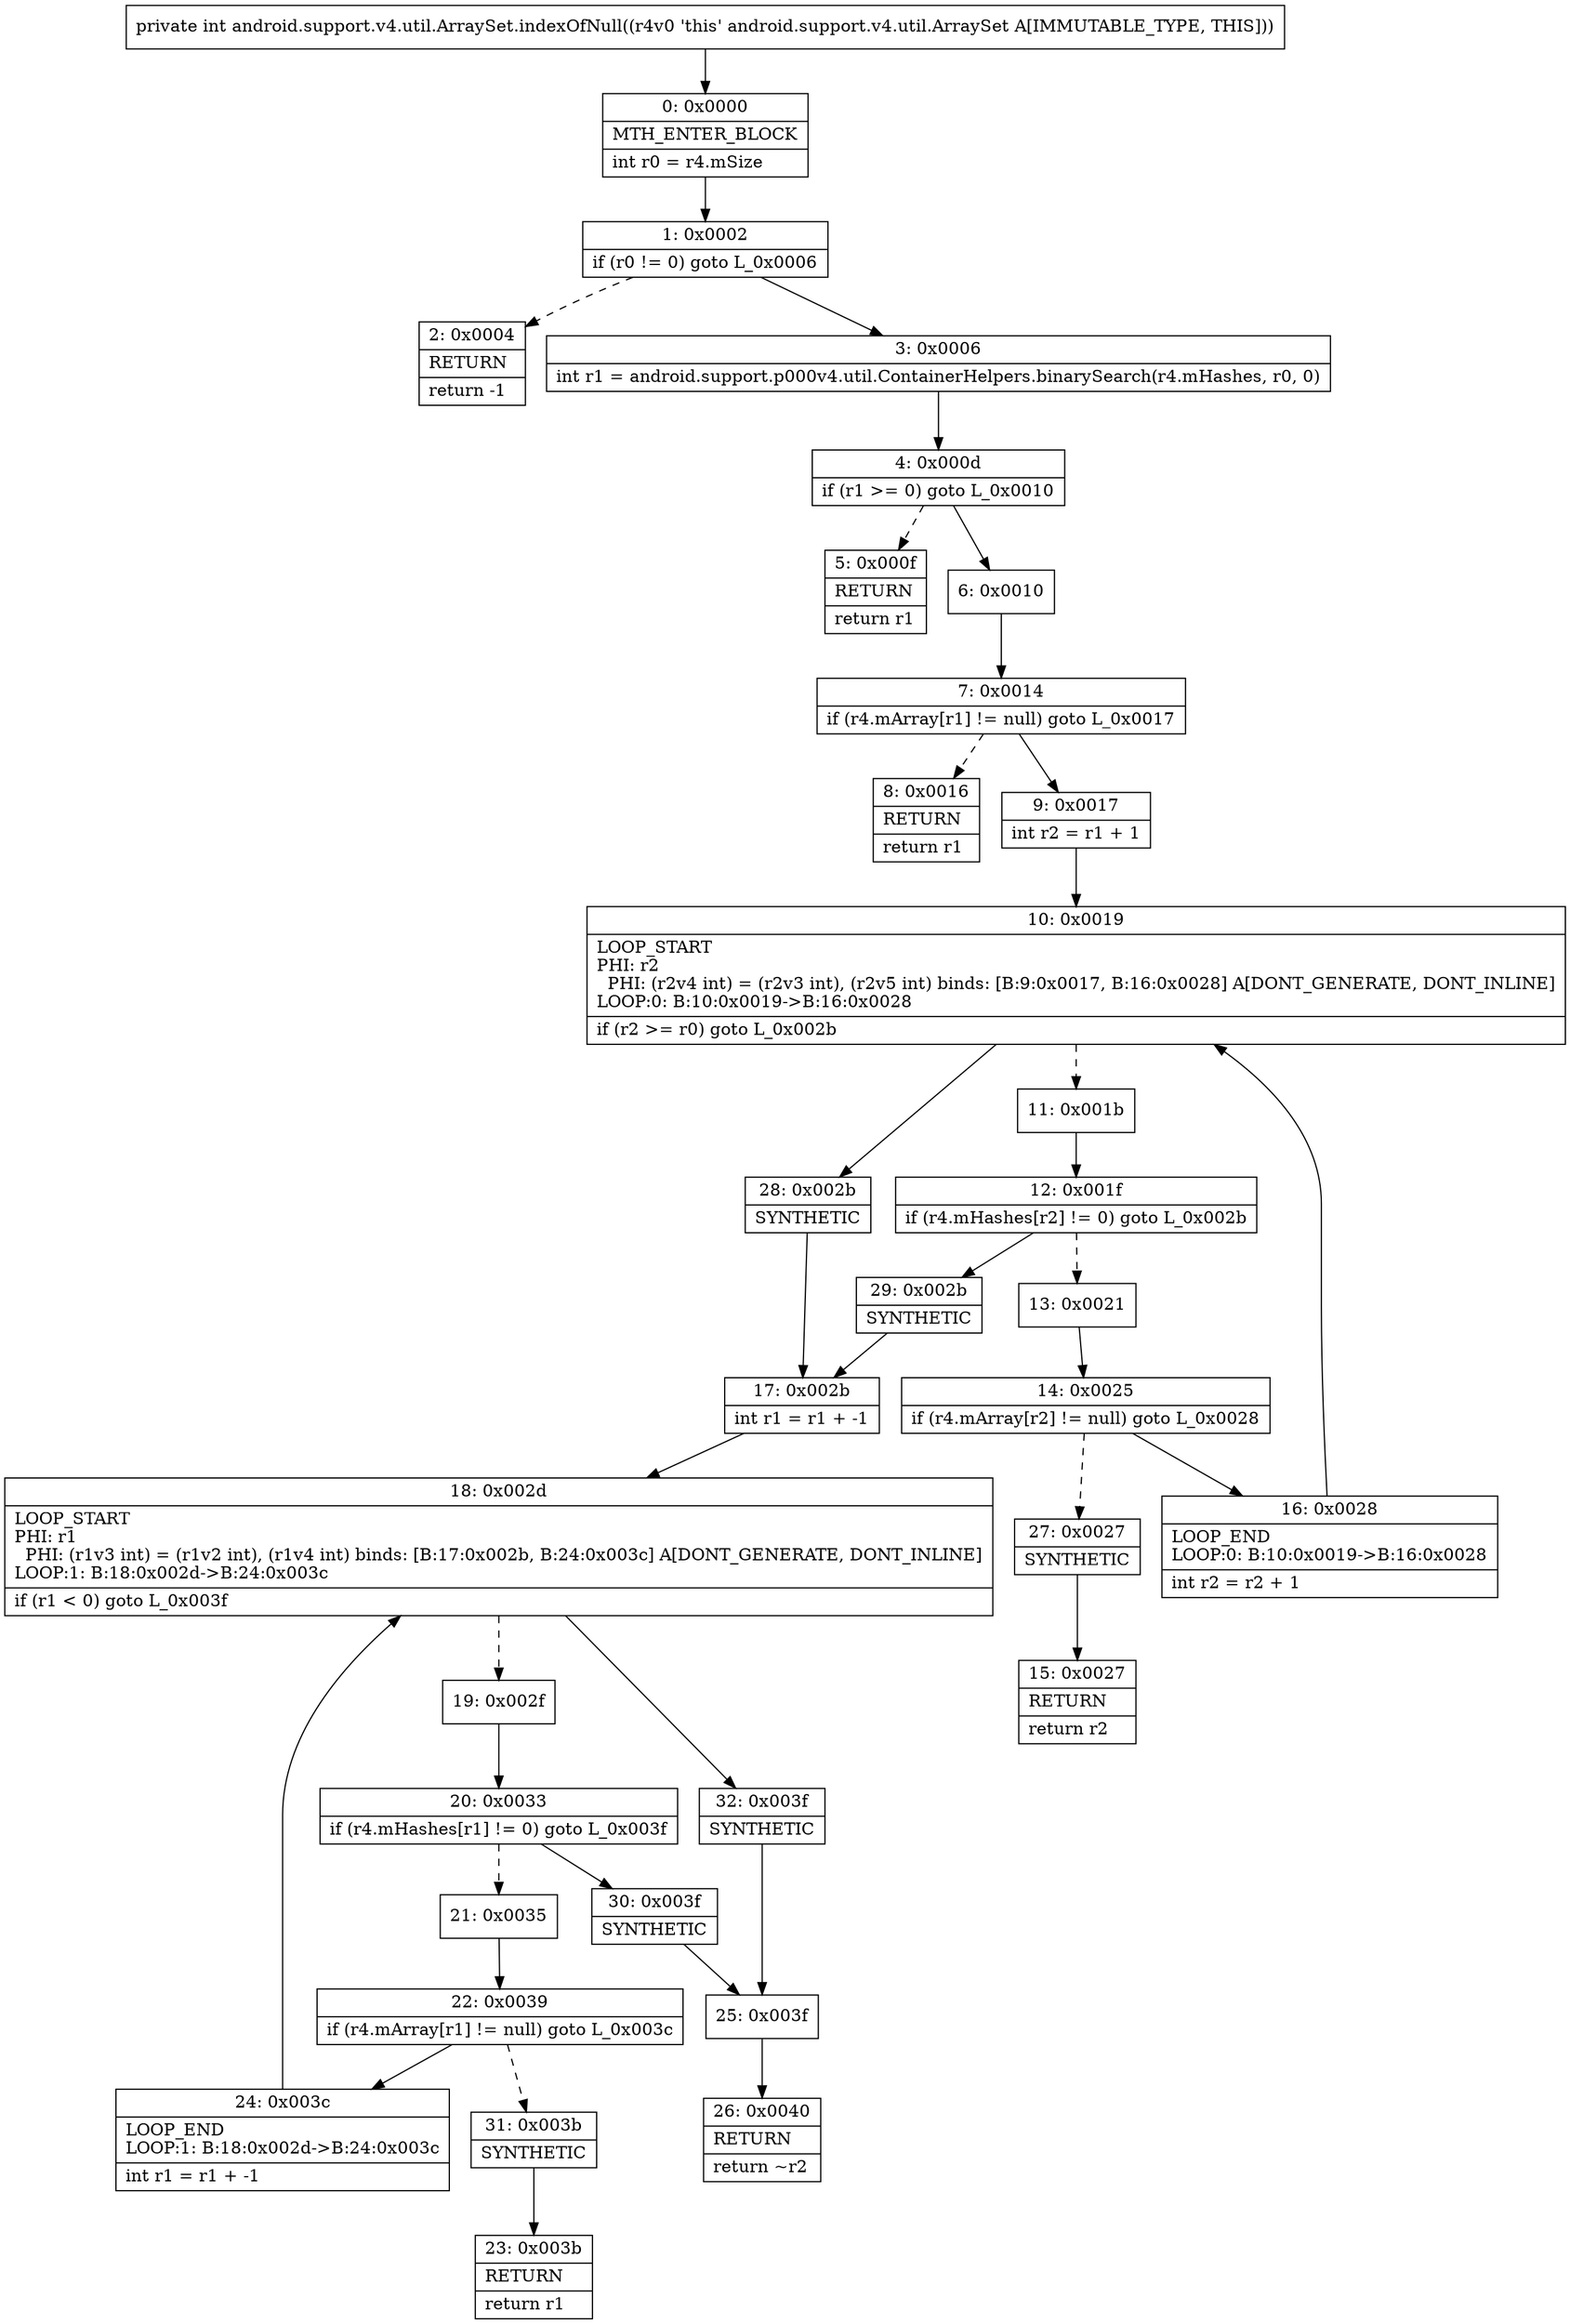 digraph "CFG forandroid.support.v4.util.ArraySet.indexOfNull()I" {
Node_0 [shape=record,label="{0\:\ 0x0000|MTH_ENTER_BLOCK\l|int r0 = r4.mSize\l}"];
Node_1 [shape=record,label="{1\:\ 0x0002|if (r0 != 0) goto L_0x0006\l}"];
Node_2 [shape=record,label="{2\:\ 0x0004|RETURN\l|return \-1\l}"];
Node_3 [shape=record,label="{3\:\ 0x0006|int r1 = android.support.p000v4.util.ContainerHelpers.binarySearch(r4.mHashes, r0, 0)\l}"];
Node_4 [shape=record,label="{4\:\ 0x000d|if (r1 \>= 0) goto L_0x0010\l}"];
Node_5 [shape=record,label="{5\:\ 0x000f|RETURN\l|return r1\l}"];
Node_6 [shape=record,label="{6\:\ 0x0010}"];
Node_7 [shape=record,label="{7\:\ 0x0014|if (r4.mArray[r1] != null) goto L_0x0017\l}"];
Node_8 [shape=record,label="{8\:\ 0x0016|RETURN\l|return r1\l}"];
Node_9 [shape=record,label="{9\:\ 0x0017|int r2 = r1 + 1\l}"];
Node_10 [shape=record,label="{10\:\ 0x0019|LOOP_START\lPHI: r2 \l  PHI: (r2v4 int) = (r2v3 int), (r2v5 int) binds: [B:9:0x0017, B:16:0x0028] A[DONT_GENERATE, DONT_INLINE]\lLOOP:0: B:10:0x0019\-\>B:16:0x0028\l|if (r2 \>= r0) goto L_0x002b\l}"];
Node_11 [shape=record,label="{11\:\ 0x001b}"];
Node_12 [shape=record,label="{12\:\ 0x001f|if (r4.mHashes[r2] != 0) goto L_0x002b\l}"];
Node_13 [shape=record,label="{13\:\ 0x0021}"];
Node_14 [shape=record,label="{14\:\ 0x0025|if (r4.mArray[r2] != null) goto L_0x0028\l}"];
Node_15 [shape=record,label="{15\:\ 0x0027|RETURN\l|return r2\l}"];
Node_16 [shape=record,label="{16\:\ 0x0028|LOOP_END\lLOOP:0: B:10:0x0019\-\>B:16:0x0028\l|int r2 = r2 + 1\l}"];
Node_17 [shape=record,label="{17\:\ 0x002b|int r1 = r1 + \-1\l}"];
Node_18 [shape=record,label="{18\:\ 0x002d|LOOP_START\lPHI: r1 \l  PHI: (r1v3 int) = (r1v2 int), (r1v4 int) binds: [B:17:0x002b, B:24:0x003c] A[DONT_GENERATE, DONT_INLINE]\lLOOP:1: B:18:0x002d\-\>B:24:0x003c\l|if (r1 \< 0) goto L_0x003f\l}"];
Node_19 [shape=record,label="{19\:\ 0x002f}"];
Node_20 [shape=record,label="{20\:\ 0x0033|if (r4.mHashes[r1] != 0) goto L_0x003f\l}"];
Node_21 [shape=record,label="{21\:\ 0x0035}"];
Node_22 [shape=record,label="{22\:\ 0x0039|if (r4.mArray[r1] != null) goto L_0x003c\l}"];
Node_23 [shape=record,label="{23\:\ 0x003b|RETURN\l|return r1\l}"];
Node_24 [shape=record,label="{24\:\ 0x003c|LOOP_END\lLOOP:1: B:18:0x002d\-\>B:24:0x003c\l|int r1 = r1 + \-1\l}"];
Node_25 [shape=record,label="{25\:\ 0x003f}"];
Node_26 [shape=record,label="{26\:\ 0x0040|RETURN\l|return ~r2\l}"];
Node_27 [shape=record,label="{27\:\ 0x0027|SYNTHETIC\l}"];
Node_28 [shape=record,label="{28\:\ 0x002b|SYNTHETIC\l}"];
Node_29 [shape=record,label="{29\:\ 0x002b|SYNTHETIC\l}"];
Node_30 [shape=record,label="{30\:\ 0x003f|SYNTHETIC\l}"];
Node_31 [shape=record,label="{31\:\ 0x003b|SYNTHETIC\l}"];
Node_32 [shape=record,label="{32\:\ 0x003f|SYNTHETIC\l}"];
MethodNode[shape=record,label="{private int android.support.v4.util.ArraySet.indexOfNull((r4v0 'this' android.support.v4.util.ArraySet A[IMMUTABLE_TYPE, THIS])) }"];
MethodNode -> Node_0;
Node_0 -> Node_1;
Node_1 -> Node_2[style=dashed];
Node_1 -> Node_3;
Node_3 -> Node_4;
Node_4 -> Node_5[style=dashed];
Node_4 -> Node_6;
Node_6 -> Node_7;
Node_7 -> Node_8[style=dashed];
Node_7 -> Node_9;
Node_9 -> Node_10;
Node_10 -> Node_11[style=dashed];
Node_10 -> Node_28;
Node_11 -> Node_12;
Node_12 -> Node_13[style=dashed];
Node_12 -> Node_29;
Node_13 -> Node_14;
Node_14 -> Node_16;
Node_14 -> Node_27[style=dashed];
Node_16 -> Node_10;
Node_17 -> Node_18;
Node_18 -> Node_19[style=dashed];
Node_18 -> Node_32;
Node_19 -> Node_20;
Node_20 -> Node_21[style=dashed];
Node_20 -> Node_30;
Node_21 -> Node_22;
Node_22 -> Node_24;
Node_22 -> Node_31[style=dashed];
Node_24 -> Node_18;
Node_25 -> Node_26;
Node_27 -> Node_15;
Node_28 -> Node_17;
Node_29 -> Node_17;
Node_30 -> Node_25;
Node_31 -> Node_23;
Node_32 -> Node_25;
}

